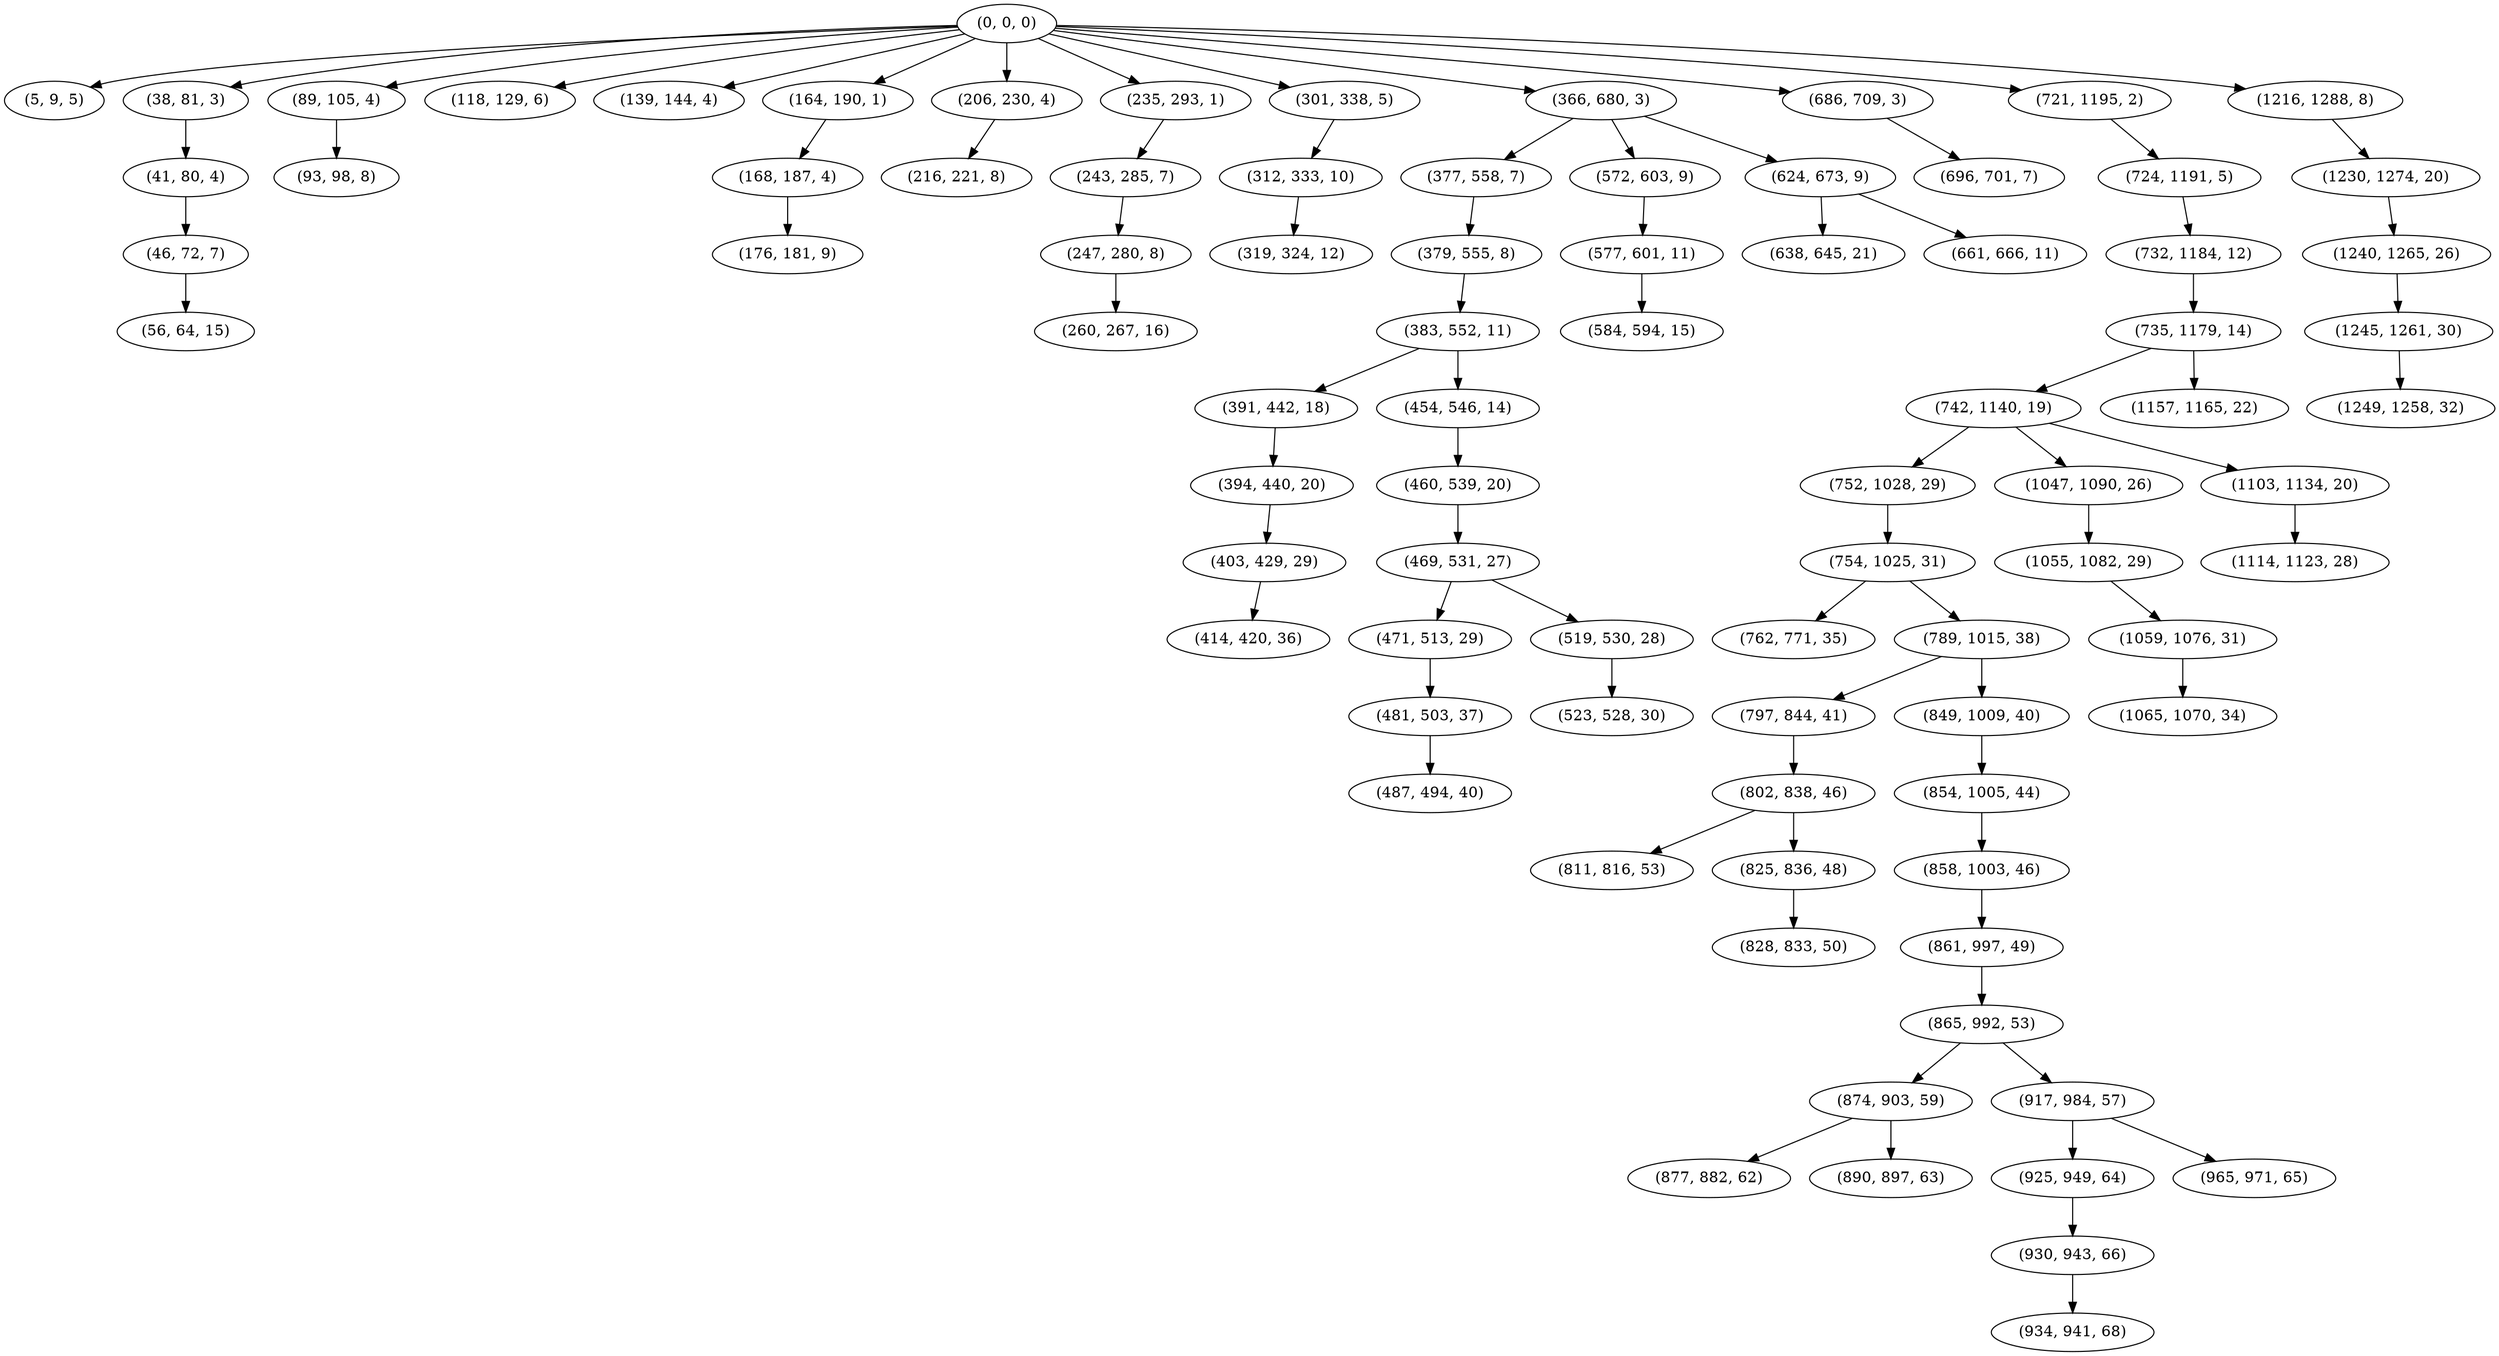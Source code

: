digraph tree {
    "(0, 0, 0)";
    "(5, 9, 5)";
    "(38, 81, 3)";
    "(41, 80, 4)";
    "(46, 72, 7)";
    "(56, 64, 15)";
    "(89, 105, 4)";
    "(93, 98, 8)";
    "(118, 129, 6)";
    "(139, 144, 4)";
    "(164, 190, 1)";
    "(168, 187, 4)";
    "(176, 181, 9)";
    "(206, 230, 4)";
    "(216, 221, 8)";
    "(235, 293, 1)";
    "(243, 285, 7)";
    "(247, 280, 8)";
    "(260, 267, 16)";
    "(301, 338, 5)";
    "(312, 333, 10)";
    "(319, 324, 12)";
    "(366, 680, 3)";
    "(377, 558, 7)";
    "(379, 555, 8)";
    "(383, 552, 11)";
    "(391, 442, 18)";
    "(394, 440, 20)";
    "(403, 429, 29)";
    "(414, 420, 36)";
    "(454, 546, 14)";
    "(460, 539, 20)";
    "(469, 531, 27)";
    "(471, 513, 29)";
    "(481, 503, 37)";
    "(487, 494, 40)";
    "(519, 530, 28)";
    "(523, 528, 30)";
    "(572, 603, 9)";
    "(577, 601, 11)";
    "(584, 594, 15)";
    "(624, 673, 9)";
    "(638, 645, 21)";
    "(661, 666, 11)";
    "(686, 709, 3)";
    "(696, 701, 7)";
    "(721, 1195, 2)";
    "(724, 1191, 5)";
    "(732, 1184, 12)";
    "(735, 1179, 14)";
    "(742, 1140, 19)";
    "(752, 1028, 29)";
    "(754, 1025, 31)";
    "(762, 771, 35)";
    "(789, 1015, 38)";
    "(797, 844, 41)";
    "(802, 838, 46)";
    "(811, 816, 53)";
    "(825, 836, 48)";
    "(828, 833, 50)";
    "(849, 1009, 40)";
    "(854, 1005, 44)";
    "(858, 1003, 46)";
    "(861, 997, 49)";
    "(865, 992, 53)";
    "(874, 903, 59)";
    "(877, 882, 62)";
    "(890, 897, 63)";
    "(917, 984, 57)";
    "(925, 949, 64)";
    "(930, 943, 66)";
    "(934, 941, 68)";
    "(965, 971, 65)";
    "(1047, 1090, 26)";
    "(1055, 1082, 29)";
    "(1059, 1076, 31)";
    "(1065, 1070, 34)";
    "(1103, 1134, 20)";
    "(1114, 1123, 28)";
    "(1157, 1165, 22)";
    "(1216, 1288, 8)";
    "(1230, 1274, 20)";
    "(1240, 1265, 26)";
    "(1245, 1261, 30)";
    "(1249, 1258, 32)";
    "(0, 0, 0)" -> "(5, 9, 5)";
    "(0, 0, 0)" -> "(38, 81, 3)";
    "(0, 0, 0)" -> "(89, 105, 4)";
    "(0, 0, 0)" -> "(118, 129, 6)";
    "(0, 0, 0)" -> "(139, 144, 4)";
    "(0, 0, 0)" -> "(164, 190, 1)";
    "(0, 0, 0)" -> "(206, 230, 4)";
    "(0, 0, 0)" -> "(235, 293, 1)";
    "(0, 0, 0)" -> "(301, 338, 5)";
    "(0, 0, 0)" -> "(366, 680, 3)";
    "(0, 0, 0)" -> "(686, 709, 3)";
    "(0, 0, 0)" -> "(721, 1195, 2)";
    "(0, 0, 0)" -> "(1216, 1288, 8)";
    "(38, 81, 3)" -> "(41, 80, 4)";
    "(41, 80, 4)" -> "(46, 72, 7)";
    "(46, 72, 7)" -> "(56, 64, 15)";
    "(89, 105, 4)" -> "(93, 98, 8)";
    "(164, 190, 1)" -> "(168, 187, 4)";
    "(168, 187, 4)" -> "(176, 181, 9)";
    "(206, 230, 4)" -> "(216, 221, 8)";
    "(235, 293, 1)" -> "(243, 285, 7)";
    "(243, 285, 7)" -> "(247, 280, 8)";
    "(247, 280, 8)" -> "(260, 267, 16)";
    "(301, 338, 5)" -> "(312, 333, 10)";
    "(312, 333, 10)" -> "(319, 324, 12)";
    "(366, 680, 3)" -> "(377, 558, 7)";
    "(366, 680, 3)" -> "(572, 603, 9)";
    "(366, 680, 3)" -> "(624, 673, 9)";
    "(377, 558, 7)" -> "(379, 555, 8)";
    "(379, 555, 8)" -> "(383, 552, 11)";
    "(383, 552, 11)" -> "(391, 442, 18)";
    "(383, 552, 11)" -> "(454, 546, 14)";
    "(391, 442, 18)" -> "(394, 440, 20)";
    "(394, 440, 20)" -> "(403, 429, 29)";
    "(403, 429, 29)" -> "(414, 420, 36)";
    "(454, 546, 14)" -> "(460, 539, 20)";
    "(460, 539, 20)" -> "(469, 531, 27)";
    "(469, 531, 27)" -> "(471, 513, 29)";
    "(469, 531, 27)" -> "(519, 530, 28)";
    "(471, 513, 29)" -> "(481, 503, 37)";
    "(481, 503, 37)" -> "(487, 494, 40)";
    "(519, 530, 28)" -> "(523, 528, 30)";
    "(572, 603, 9)" -> "(577, 601, 11)";
    "(577, 601, 11)" -> "(584, 594, 15)";
    "(624, 673, 9)" -> "(638, 645, 21)";
    "(624, 673, 9)" -> "(661, 666, 11)";
    "(686, 709, 3)" -> "(696, 701, 7)";
    "(721, 1195, 2)" -> "(724, 1191, 5)";
    "(724, 1191, 5)" -> "(732, 1184, 12)";
    "(732, 1184, 12)" -> "(735, 1179, 14)";
    "(735, 1179, 14)" -> "(742, 1140, 19)";
    "(735, 1179, 14)" -> "(1157, 1165, 22)";
    "(742, 1140, 19)" -> "(752, 1028, 29)";
    "(742, 1140, 19)" -> "(1047, 1090, 26)";
    "(742, 1140, 19)" -> "(1103, 1134, 20)";
    "(752, 1028, 29)" -> "(754, 1025, 31)";
    "(754, 1025, 31)" -> "(762, 771, 35)";
    "(754, 1025, 31)" -> "(789, 1015, 38)";
    "(789, 1015, 38)" -> "(797, 844, 41)";
    "(789, 1015, 38)" -> "(849, 1009, 40)";
    "(797, 844, 41)" -> "(802, 838, 46)";
    "(802, 838, 46)" -> "(811, 816, 53)";
    "(802, 838, 46)" -> "(825, 836, 48)";
    "(825, 836, 48)" -> "(828, 833, 50)";
    "(849, 1009, 40)" -> "(854, 1005, 44)";
    "(854, 1005, 44)" -> "(858, 1003, 46)";
    "(858, 1003, 46)" -> "(861, 997, 49)";
    "(861, 997, 49)" -> "(865, 992, 53)";
    "(865, 992, 53)" -> "(874, 903, 59)";
    "(865, 992, 53)" -> "(917, 984, 57)";
    "(874, 903, 59)" -> "(877, 882, 62)";
    "(874, 903, 59)" -> "(890, 897, 63)";
    "(917, 984, 57)" -> "(925, 949, 64)";
    "(917, 984, 57)" -> "(965, 971, 65)";
    "(925, 949, 64)" -> "(930, 943, 66)";
    "(930, 943, 66)" -> "(934, 941, 68)";
    "(1047, 1090, 26)" -> "(1055, 1082, 29)";
    "(1055, 1082, 29)" -> "(1059, 1076, 31)";
    "(1059, 1076, 31)" -> "(1065, 1070, 34)";
    "(1103, 1134, 20)" -> "(1114, 1123, 28)";
    "(1216, 1288, 8)" -> "(1230, 1274, 20)";
    "(1230, 1274, 20)" -> "(1240, 1265, 26)";
    "(1240, 1265, 26)" -> "(1245, 1261, 30)";
    "(1245, 1261, 30)" -> "(1249, 1258, 32)";
}
